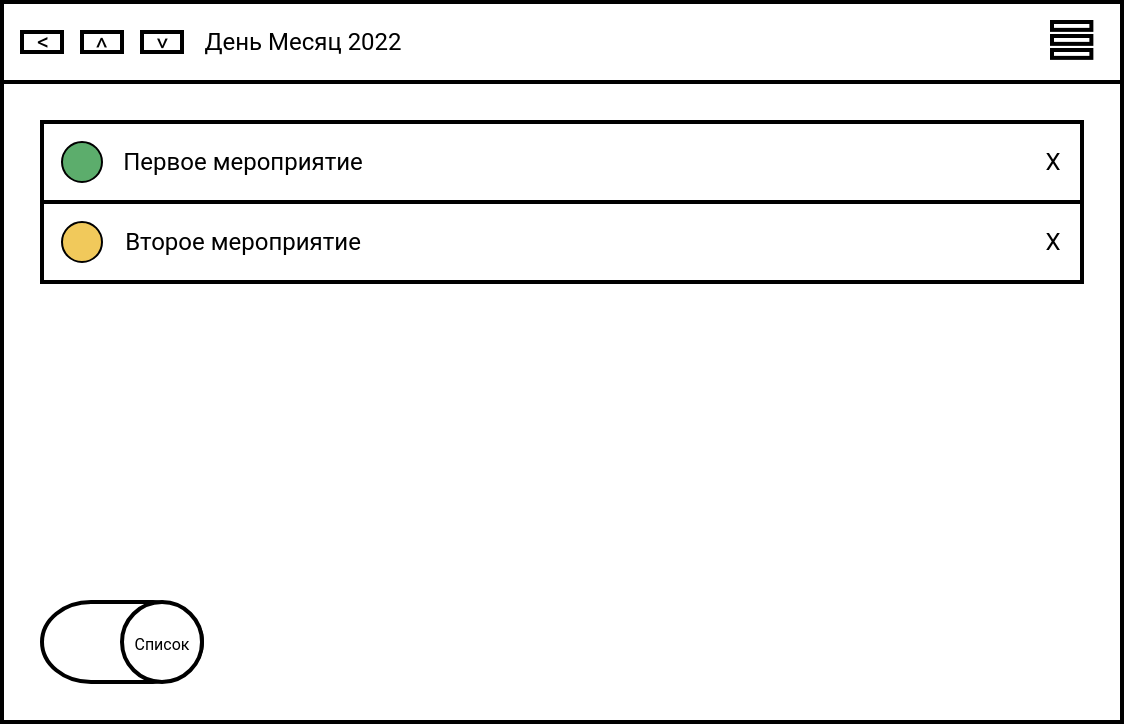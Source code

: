 <mxfile version="20.2.3" type="device"><diagram id="LfAwBZz0XsuKIPP6wjl1" name="Page-1"><mxGraphModel dx="1422" dy="865" grid="1" gridSize="10" guides="1" tooltips="1" connect="1" arrows="1" fold="1" page="1" pageScale="1" pageWidth="1169" pageHeight="827" math="0" shadow="0"><root><mxCell id="0"/><mxCell id="1" parent="0"/><mxCell id="UQ_88K0rsy3dzUhPgPMw-1" value="" style="rounded=0;whiteSpace=wrap;html=1;absoluteArcSize=1;arcSize=14;strokeWidth=2;fontFamily=Roboto;fontSource=https%3A%2F%2Ffonts.googleapis.com%2Fcss%3Ffamily%3DRoboto;" parent="1" vertex="1"><mxGeometry x="40" y="80" width="560" height="40" as="geometry"/></mxCell><mxCell id="UQ_88K0rsy3dzUhPgPMw-2" value="" style="rounded=0;whiteSpace=wrap;html=1;absoluteArcSize=1;arcSize=14;strokeWidth=2;fontFamily=Roboto;fontSource=https%3A%2F%2Ffonts.googleapis.com%2Fcss%3Ffamily%3DRoboto;" parent="1" vertex="1"><mxGeometry x="80" y="95" width="20" height="10" as="geometry"/></mxCell><mxCell id="UQ_88K0rsy3dzUhPgPMw-3" value="" style="rounded=0;whiteSpace=wrap;html=1;absoluteArcSize=1;arcSize=14;strokeWidth=2;fontFamily=Roboto;fontSource=https%3A%2F%2Ffonts.googleapis.com%2Fcss%3Ffamily%3DRoboto;" parent="1" vertex="1"><mxGeometry x="110" y="95" width="20" height="10" as="geometry"/></mxCell><mxCell id="UQ_88K0rsy3dzUhPgPMw-4" value="День Месяц 2022" style="text;html=1;align=center;verticalAlign=middle;resizable=0;points=[];autosize=1;strokeColor=none;fillColor=none;fontFamily=Roboto;fontSource=https%3A%2F%2Ffonts.googleapis.com%2Fcss%3Ffamily%3DRoboto;" parent="1" vertex="1"><mxGeometry x="130" y="85" width="120" height="30" as="geometry"/></mxCell><mxCell id="UQ_88K0rsy3dzUhPgPMw-5" value="" style="rounded=0;whiteSpace=wrap;html=1;absoluteArcSize=1;arcSize=14;strokeWidth=2;fontFamily=Roboto;fontSource=https%3A%2F%2Ffonts.googleapis.com%2Fcss%3Ffamily%3DRoboto;" parent="1" vertex="1"><mxGeometry x="50" y="95" width="20" height="10" as="geometry"/></mxCell><mxCell id="UQ_88K0rsy3dzUhPgPMw-6" value="&amp;lt;" style="text;html=1;align=center;verticalAlign=middle;resizable=0;points=[];autosize=1;strokeColor=none;fillColor=none;fontSize=12;fontFamily=Roboto;fontSource=https%3A%2F%2Ffonts.googleapis.com%2Fcss%3Ffamily%3DRoboto;" parent="1" vertex="1"><mxGeometry x="45" y="85" width="30" height="30" as="geometry"/></mxCell><mxCell id="UQ_88K0rsy3dzUhPgPMw-7" value="&amp;lt;" style="text;html=1;align=center;verticalAlign=middle;resizable=0;points=[];autosize=1;strokeColor=none;fillColor=none;fontSize=12;flipV=0;flipH=0;rotation=90;fontFamily=Roboto;fontSource=https%3A%2F%2Ffonts.googleapis.com%2Fcss%3Ffamily%3DRoboto;" parent="1" vertex="1"><mxGeometry x="75" y="85" width="30" height="30" as="geometry"/></mxCell><mxCell id="UQ_88K0rsy3dzUhPgPMw-8" value="&amp;lt;" style="text;html=1;align=center;verticalAlign=middle;resizable=0;points=[];autosize=1;strokeColor=none;fillColor=none;fontSize=12;flipV=0;flipH=0;rotation=270;fontFamily=Roboto;fontSource=https%3A%2F%2Ffonts.googleapis.com%2Fcss%3Ffamily%3DRoboto;" parent="1" vertex="1"><mxGeometry x="105" y="86" width="30" height="30" as="geometry"/></mxCell><mxCell id="UQ_88K0rsy3dzUhPgPMw-9" value="" style="group;fontFamily=Roboto;fontSource=https%3A%2F%2Ffonts.googleapis.com%2Fcss%3Ffamily%3DRoboto;" parent="1" vertex="1" connectable="0"><mxGeometry x="565" y="90" width="19.685" height="17.937" as="geometry"/></mxCell><mxCell id="UQ_88K0rsy3dzUhPgPMw-10" value="" style="rounded=0;whiteSpace=wrap;html=1;absoluteArcSize=1;arcSize=14;strokeWidth=2;fontFamily=Roboto;fontSource=https%3A%2F%2Ffonts.googleapis.com%2Fcss%3Ffamily%3DRoboto;" parent="UQ_88K0rsy3dzUhPgPMw-9" vertex="1"><mxGeometry width="19.685" height="3.937" as="geometry"/></mxCell><mxCell id="UQ_88K0rsy3dzUhPgPMw-11" value="" style="rounded=0;whiteSpace=wrap;html=1;absoluteArcSize=1;arcSize=14;strokeWidth=2;fontFamily=Roboto;fontSource=https%3A%2F%2Ffonts.googleapis.com%2Fcss%3Ffamily%3DRoboto;" parent="UQ_88K0rsy3dzUhPgPMw-9" vertex="1"><mxGeometry y="7" width="19.685" height="3.937" as="geometry"/></mxCell><mxCell id="UQ_88K0rsy3dzUhPgPMw-12" value="" style="rounded=0;whiteSpace=wrap;html=1;absoluteArcSize=1;arcSize=14;strokeWidth=2;fontFamily=Roboto;fontSource=https%3A%2F%2Ffonts.googleapis.com%2Fcss%3Ffamily%3DRoboto;" parent="UQ_88K0rsy3dzUhPgPMw-9" vertex="1"><mxGeometry y="14" width="19.685" height="3.937" as="geometry"/></mxCell><mxCell id="UQ_88K0rsy3dzUhPgPMw-13" value="" style="rounded=0;whiteSpace=wrap;html=1;absoluteArcSize=1;arcSize=14;strokeWidth=2;fontFamily=Roboto;fontSource=https%3A%2F%2Ffonts.googleapis.com%2Fcss%3Ffamily%3DRoboto;" parent="1" vertex="1"><mxGeometry x="40" y="120" width="560" height="320" as="geometry"/></mxCell><mxCell id="UQ_88K0rsy3dzUhPgPMw-14" value="" style="rounded=0;whiteSpace=wrap;html=1;absoluteArcSize=1;arcSize=14;strokeWidth=2;fontFamily=Roboto;fontSource=https%3A%2F%2Ffonts.googleapis.com%2Fcss%3Ffamily%3DRoboto;" parent="1" vertex="1"><mxGeometry x="60" y="140" width="520" height="40" as="geometry"/></mxCell><mxCell id="UQ_88K0rsy3dzUhPgPMw-15" value="" style="rounded=0;whiteSpace=wrap;html=1;absoluteArcSize=1;arcSize=14;strokeWidth=2;fontFamily=Roboto;fontSource=https%3A%2F%2Ffonts.googleapis.com%2Fcss%3Ffamily%3DRoboto;" parent="1" vertex="1"><mxGeometry x="60" y="180" width="520" height="40" as="geometry"/></mxCell><mxCell id="UQ_88K0rsy3dzUhPgPMw-19" value="X" style="text;html=1;align=center;verticalAlign=middle;resizable=0;points=[];autosize=1;strokeColor=none;fillColor=none;fontFamily=Roboto;fontSource=https%3A%2F%2Ffonts.googleapis.com%2Fcss%3Ffamily%3DRoboto;" parent="1" vertex="1"><mxGeometry x="550" y="145" width="30" height="30" as="geometry"/></mxCell><mxCell id="UQ_88K0rsy3dzUhPgPMw-20" value="X" style="text;html=1;align=center;verticalAlign=middle;resizable=0;points=[];autosize=1;strokeColor=none;fillColor=none;fontFamily=Roboto;fontSource=https%3A%2F%2Ffonts.googleapis.com%2Fcss%3Ffamily%3DRoboto;" parent="1" vertex="1"><mxGeometry x="550" y="185" width="30" height="30" as="geometry"/></mxCell><mxCell id="UQ_88K0rsy3dzUhPgPMw-24" value="Первое мероприятие" style="text;html=1;align=center;verticalAlign=middle;resizable=0;points=[];autosize=1;strokeColor=none;fillColor=none;fontFamily=Roboto;fontSource=https%3A%2F%2Ffonts.googleapis.com%2Fcss%3Ffamily%3DRoboto;" parent="1" vertex="1"><mxGeometry x="90" y="145" width="140" height="30" as="geometry"/></mxCell><mxCell id="UQ_88K0rsy3dzUhPgPMw-25" value="Второе мероприятие" style="text;html=1;align=center;verticalAlign=middle;resizable=0;points=[];autosize=1;strokeColor=none;fillColor=none;fontFamily=Roboto;fontSource=https%3A%2F%2Ffonts.googleapis.com%2Fcss%3Ffamily%3DRoboto;" parent="1" vertex="1"><mxGeometry x="90" y="185" width="140" height="30" as="geometry"/></mxCell><mxCell id="UQ_88K0rsy3dzUhPgPMw-36" value="" style="group;fontFamily=Roboto;fontSource=https%3A%2F%2Ffonts.googleapis.com%2Fcss%3Ffamily%3DRoboto;" parent="1" vertex="1" connectable="0"><mxGeometry x="60" y="380" width="80" height="40" as="geometry"/></mxCell><mxCell id="UQ_88K0rsy3dzUhPgPMw-34" value="" style="strokeWidth=2;html=1;shape=mxgraph.flowchart.terminator;whiteSpace=wrap;rounded=0;fontFamily=Roboto;fontSource=https%3A%2F%2Ffonts.googleapis.com%2Fcss%3Ffamily%3DRoboto;" parent="UQ_88K0rsy3dzUhPgPMw-36" vertex="1"><mxGeometry width="80" height="40" as="geometry"/></mxCell><mxCell id="UQ_88K0rsy3dzUhPgPMw-35" value="&lt;font style=&quot;font-size: 8px;&quot;&gt;Список&lt;/font&gt;" style="strokeWidth=2;html=1;shape=mxgraph.flowchart.start_2;whiteSpace=wrap;rounded=0;fontFamily=Roboto;fontSource=https%3A%2F%2Ffonts.googleapis.com%2Fcss%3Ffamily%3DRoboto;" parent="UQ_88K0rsy3dzUhPgPMw-36" vertex="1"><mxGeometry x="40" width="40" height="40" as="geometry"/></mxCell><mxCell id="AoT-rqjadJr437fQS13z-1" value="" style="ellipse;whiteSpace=wrap;html=1;aspect=fixed;fillColor=#5cad6c;fontFamily=Roboto;fontSource=https%3A%2F%2Ffonts.googleapis.com%2Fcss%3Ffamily%3DRoboto;" vertex="1" parent="1"><mxGeometry x="70" y="150" width="20" height="20" as="geometry"/></mxCell><mxCell id="AoT-rqjadJr437fQS13z-2" value="" style="ellipse;whiteSpace=wrap;html=1;aspect=fixed;fillColor=#f1c95b;fontFamily=Roboto;fontSource=https%3A%2F%2Ffonts.googleapis.com%2Fcss%3Ffamily%3DRoboto;" vertex="1" parent="1"><mxGeometry x="70" y="190" width="20" height="20" as="geometry"/></mxCell></root></mxGraphModel></diagram></mxfile>